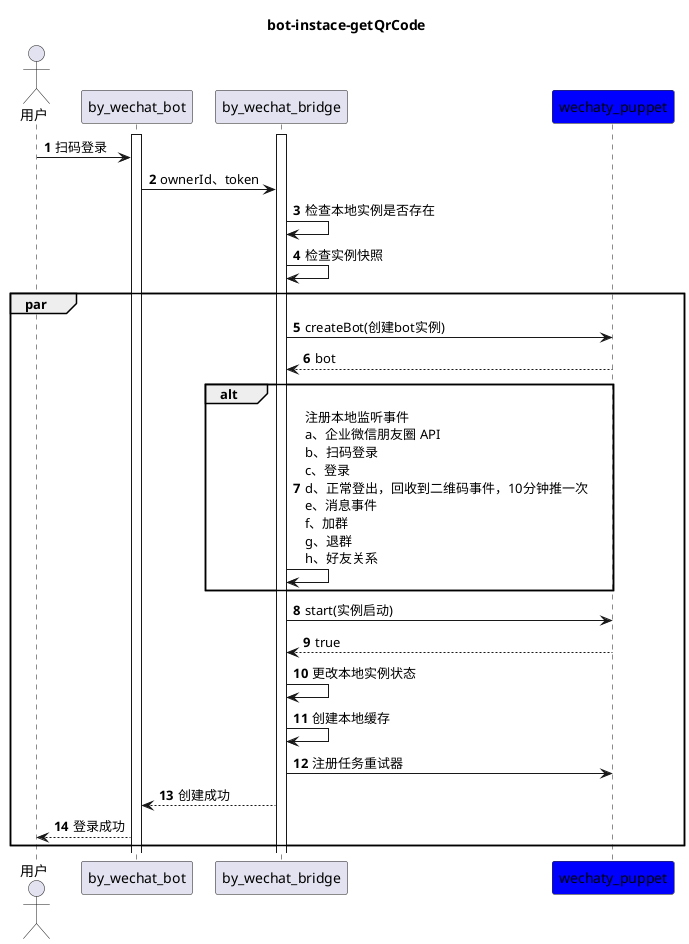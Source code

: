 @startuml
title  bot-instace-getQrCode

actor 用户 as admin
participant by_wechat_bot as by_wechat_bot
participant by_wechat_bridge as by_wechat_bridge
participant wechaty_puppet as wechaty_puppet #blue
autonumber
activate by_wechat_bot
activate by_wechat_bridge
admin -> by_wechat_bot: 扫码登录
by_wechat_bot -> by_wechat_bridge: ownerId、token
by_wechat_bridge ->  by_wechat_bridge:  检查本地实例是否存在
by_wechat_bridge ->  by_wechat_bridge:  检查实例快照
par
by_wechat_bridge ->  wechaty_puppet:  createBot(创建bot实例)
wechaty_puppet -->  by_wechat_bridge: bot
alt
by_wechat_bridge ->  by_wechat_bridge :注册本地监听事件 \na、企业微信朋友圈 API \nb、扫码登录 \nc、登录 \nd、正常登出，回收到二维码事件，10分钟推一次 \ne、消息事件 \nf、加群\ng、退群\nh、好友关系
end
by_wechat_bridge ->  wechaty_puppet:  start(实例启动)
wechaty_puppet -->  by_wechat_bridge: true
by_wechat_bridge ->  by_wechat_bridge: 更改本地实例状态
by_wechat_bridge ->  by_wechat_bridge: 创建本地缓存
by_wechat_bridge ->  wechaty_puppet:  注册任务重试器
by_wechat_bridge --> by_wechat_bot: 创建成功
by_wechat_bot   --> admin: 登录成功
end
@endum